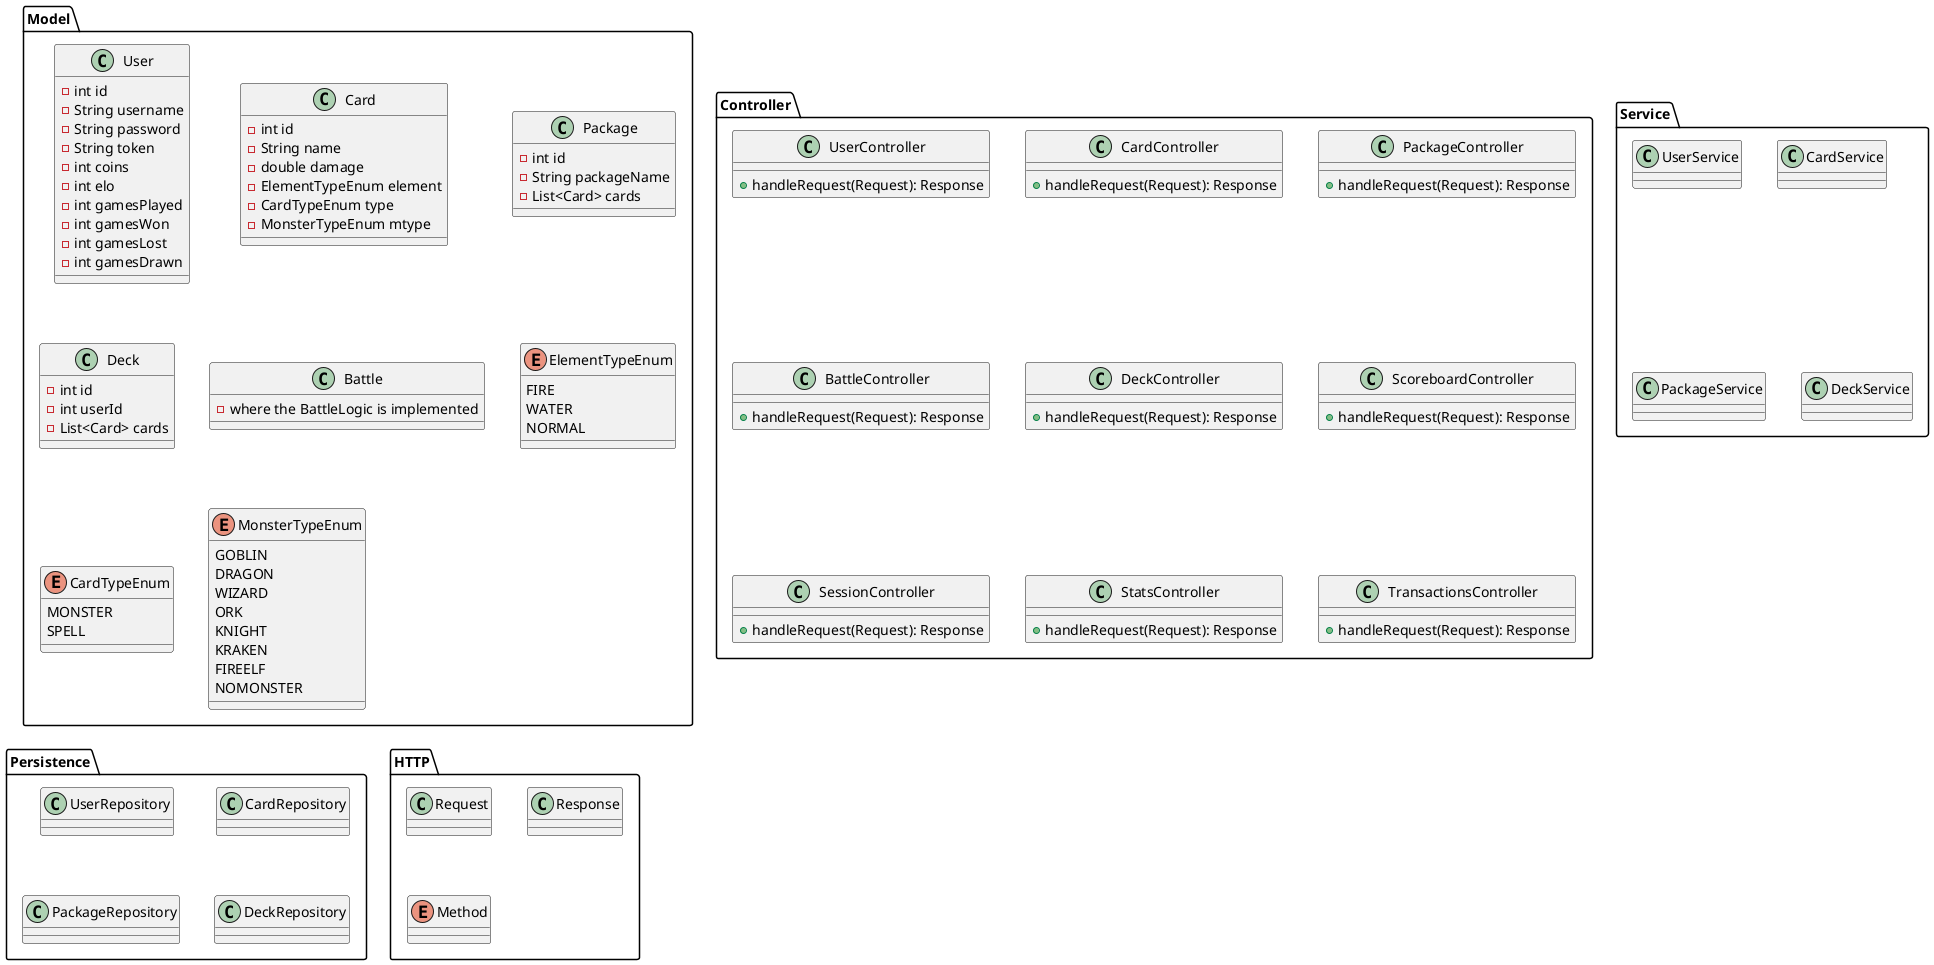 @startuml

package "Model" {
    class User {
        - int id
        - String username
        - String password
        - String token
        - int coins
        - int elo
        - int gamesPlayed
        - int gamesWon
        - int gamesLost
        - int gamesDrawn
    }

    class Card {
        - int id
        - String name
        - double damage
        - ElementTypeEnum element
        - CardTypeEnum type
        - MonsterTypeEnum mtype
    }

    class Package {
        - int id
        - String packageName
        - List<Card> cards
    }

    class Deck {
        - int id
        - int userId
        - List<Card> cards
    }

    class Battle {
            - where the BattleLogic is implemented
    }

    enum ElementTypeEnum {
        FIRE
        WATER
        NORMAL
    }

    enum CardTypeEnum {
        MONSTER
        SPELL
    }

    enum MonsterTypeEnum {
        GOBLIN
        DRAGON
        WIZARD
        ORK
        KNIGHT
        KRAKEN
        FIREELF
        NOMONSTER
    }
}

package "Controller" {
    class UserController {
        + handleRequest(Request): Response
    }

    class CardController {
        + handleRequest(Request): Response
    }

    class PackageController {
        + handleRequest(Request): Response
    }

    class BattleController {
        + handleRequest(Request): Response
    }

    class DeckController {
        + handleRequest(Request): Response
    }

    class ScoreboardController {
        + handleRequest(Request): Response
    }

    class SessionController {
        + handleRequest(Request): Response
    }

    class StatsController {
        + handleRequest(Request): Response
    }

    class TransactionsController {
        + handleRequest(Request): Response
    }
}

package "Service" {
    class UserService {
    }

    class CardService {
    }

    class PackageService {
    }

    class DeckService {
    }
}

package "Persistence" {
    class UserRepository {
    }

    class CardRepository {
    }

    class PackageRepository {
    }

    class DeckRepository {

    }
}

package "HTTP" {
    class Request {
    }
    class Response {
    }
    enum Method {
    }
}

@enduml

